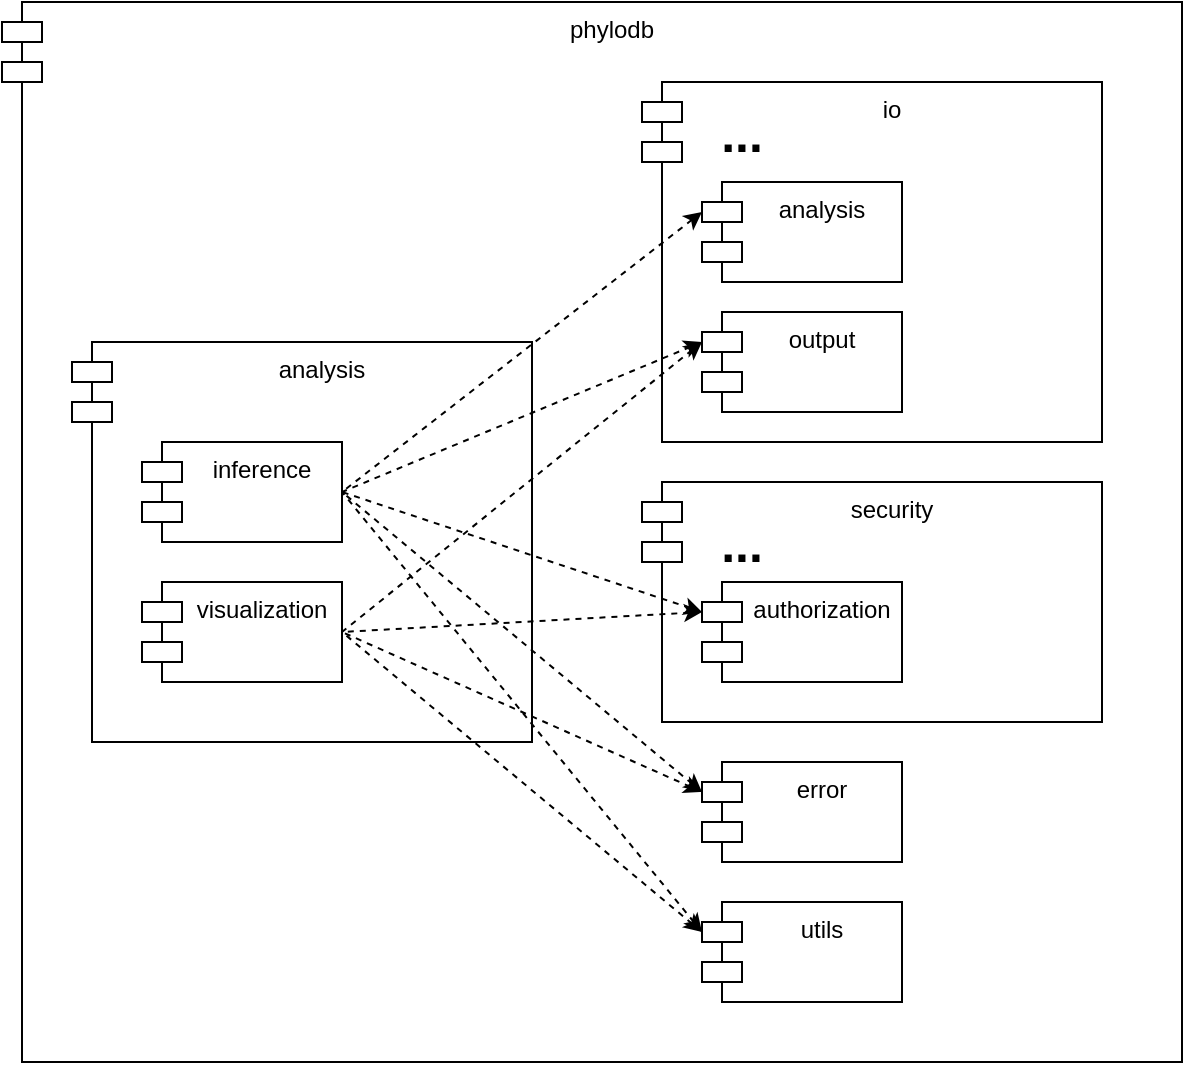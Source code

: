 <mxfile version="13.6.9" type="device"><diagram id="UPmjvozMaCKuwT6zXFWN" name="Page-1"><mxGraphModel dx="1038" dy="631" grid="1" gridSize="10" guides="1" tooltips="1" connect="1" arrows="1" fold="1" page="1" pageScale="1" pageWidth="850" pageHeight="1100" math="0" shadow="0"><root><mxCell id="0"/><mxCell id="1" parent="0"/><mxCell id="3vbkq6hpBi2qRWNXZBqF-39" value="phylodb" style="shape=module;align=left;spacingLeft=20;align=center;verticalAlign=top;fillColor=none;" parent="1" vertex="1"><mxGeometry x="130" y="285" width="590" height="530" as="geometry"/></mxCell><mxCell id="3vbkq6hpBi2qRWNXZBqF-26" value="analysis" style="shape=module;align=left;spacingLeft=20;align=center;verticalAlign=top;fillColor=none;" parent="1" vertex="1"><mxGeometry x="165" y="455" width="230" height="200" as="geometry"/></mxCell><mxCell id="3vbkq6hpBi2qRWNXZBqF-3" value="visualization" style="shape=module;align=left;spacingLeft=20;align=center;verticalAlign=top;" parent="1" vertex="1"><mxGeometry x="200" y="575" width="100" height="50" as="geometry"/></mxCell><mxCell id="3vbkq6hpBi2qRWNXZBqF-7" value="error" style="shape=module;align=left;spacingLeft=20;align=center;verticalAlign=top;" parent="1" vertex="1"><mxGeometry x="480" y="665" width="100" height="50" as="geometry"/></mxCell><mxCell id="3vbkq6hpBi2qRWNXZBqF-8" value="utils" style="shape=module;align=left;spacingLeft=20;align=center;verticalAlign=top;" parent="1" vertex="1"><mxGeometry x="480" y="735" width="100" height="50" as="geometry"/></mxCell><mxCell id="3vbkq6hpBi2qRWNXZBqF-21" value="inference" style="shape=module;align=left;spacingLeft=20;align=center;verticalAlign=top;" parent="1" vertex="1"><mxGeometry x="200" y="505" width="100" height="50" as="geometry"/></mxCell><mxCell id="3vbkq6hpBi2qRWNXZBqF-23" value="" style="endArrow=none;dashed=1;html=1;exitX=0;exitY=0;exitDx=0;exitDy=15;exitPerimeter=0;startArrow=classic;startFill=1;entryX=1;entryY=0.5;entryDx=0;entryDy=0;" parent="1" source="3vbkq6hpBi2qRWNXZBqF-8" target="3vbkq6hpBi2qRWNXZBqF-3" edge="1"><mxGeometry width="50" height="50" relative="1" as="geometry"><mxPoint x="330" y="645" as="sourcePoint"/><mxPoint x="290" y="625" as="targetPoint"/></mxGeometry></mxCell><mxCell id="3vbkq6hpBi2qRWNXZBqF-27" value="" style="endArrow=none;dashed=1;html=1;exitX=0;exitY=0;exitDx=0;exitDy=15;exitPerimeter=0;startArrow=classic;startFill=1;entryX=1;entryY=0.5;entryDx=0;entryDy=0;" parent="1" source="3vbkq6hpBi2qRWNXZBqF-7" target="3vbkq6hpBi2qRWNXZBqF-3" edge="1"><mxGeometry width="50" height="50" relative="1" as="geometry"><mxPoint x="460" y="560" as="sourcePoint"/><mxPoint x="340" y="525" as="targetPoint"/></mxGeometry></mxCell><mxCell id="3vbkq6hpBi2qRWNXZBqF-28" value="io" style="shape=module;align=left;spacingLeft=20;align=center;verticalAlign=top;fillColor=none;" parent="1" vertex="1"><mxGeometry x="450" y="325" width="230" height="180" as="geometry"/></mxCell><mxCell id="3vbkq6hpBi2qRWNXZBqF-29" value="output" style="shape=module;align=left;spacingLeft=20;align=center;verticalAlign=top;" parent="1" vertex="1"><mxGeometry x="480" y="440" width="100" height="50" as="geometry"/></mxCell><mxCell id="3vbkq6hpBi2qRWNXZBqF-31" value="analysis" style="shape=module;align=left;spacingLeft=20;align=center;verticalAlign=top;" parent="1" vertex="1"><mxGeometry x="480" y="375" width="100" height="50" as="geometry"/></mxCell><mxCell id="3vbkq6hpBi2qRWNXZBqF-32" value="" style="endArrow=none;dashed=1;html=1;exitX=0;exitY=0;exitDx=0;exitDy=15;exitPerimeter=0;startArrow=classic;startFill=1;entryX=1;entryY=0.5;entryDx=0;entryDy=0;" parent="1" source="3vbkq6hpBi2qRWNXZBqF-29" target="3vbkq6hpBi2qRWNXZBqF-3" edge="1"><mxGeometry width="50" height="50" relative="1" as="geometry"><mxPoint x="460" y="555" as="sourcePoint"/><mxPoint x="340" y="525" as="targetPoint"/></mxGeometry></mxCell><mxCell id="3vbkq6hpBi2qRWNXZBqF-34" value="" style="endArrow=none;dashed=1;html=1;exitX=0;exitY=0;exitDx=0;exitDy=15;exitPerimeter=0;startArrow=classic;startFill=1;entryX=1;entryY=0.5;entryDx=0;entryDy=0;" parent="1" source="3vbkq6hpBi2qRWNXZBqF-31" target="3vbkq6hpBi2qRWNXZBqF-21" edge="1"><mxGeometry width="50" height="50" relative="1" as="geometry"><mxPoint x="490" y="470" as="sourcePoint"/><mxPoint x="340" y="525" as="targetPoint"/></mxGeometry></mxCell><mxCell id="3vbkq6hpBi2qRWNXZBqF-36" value="" style="endArrow=none;dashed=1;html=1;exitX=0;exitY=0;exitDx=0;exitDy=15;exitPerimeter=0;startArrow=classic;startFill=1;entryX=1;entryY=0.5;entryDx=0;entryDy=0;" parent="1" source="3vbkq6hpBi2qRWNXZBqF-7" target="3vbkq6hpBi2qRWNXZBqF-21" edge="1"><mxGeometry width="50" height="50" relative="1" as="geometry"><mxPoint x="490" y="330" as="sourcePoint"/><mxPoint x="340" y="440" as="targetPoint"/></mxGeometry></mxCell><mxCell id="3vbkq6hpBi2qRWNXZBqF-37" value="" style="endArrow=none;dashed=1;html=1;exitX=0;exitY=0;exitDx=0;exitDy=15;exitPerimeter=0;startArrow=classic;startFill=1;entryX=1;entryY=0.5;entryDx=0;entryDy=0;" parent="1" source="3vbkq6hpBi2qRWNXZBqF-8" target="3vbkq6hpBi2qRWNXZBqF-21" edge="1"><mxGeometry width="50" height="50" relative="1" as="geometry"><mxPoint x="460" y="555" as="sourcePoint"/><mxPoint x="330" y="435" as="targetPoint"/></mxGeometry></mxCell><mxCell id="3vbkq6hpBi2qRWNXZBqF-38" value="" style="endArrow=none;dashed=1;html=1;exitX=0;exitY=0;exitDx=0;exitDy=15;exitPerimeter=0;startArrow=classic;startFill=1;entryX=1;entryY=0.5;entryDx=0;entryDy=0;" parent="1" source="3vbkq6hpBi2qRWNXZBqF-29" target="3vbkq6hpBi2qRWNXZBqF-21" edge="1"><mxGeometry width="50" height="50" relative="1" as="geometry"><mxPoint x="460" y="630" as="sourcePoint"/><mxPoint x="340" y="445" as="targetPoint"/></mxGeometry></mxCell><mxCell id="3vbkq6hpBi2qRWNXZBqF-44" value="&lt;b&gt;&lt;font style=&quot;font-size: 25px&quot;&gt;...&lt;/font&gt;&lt;/b&gt;" style="text;html=1;strokeColor=none;fillColor=none;align=center;verticalAlign=middle;whiteSpace=wrap;rounded=0;" parent="1" vertex="1"><mxGeometry x="480" y="340" width="40" height="20" as="geometry"/></mxCell><mxCell id="3vbkq6hpBi2qRWNXZBqF-46" value="security" style="shape=module;align=left;spacingLeft=20;align=center;verticalAlign=top;fillColor=none;" parent="1" vertex="1"><mxGeometry x="450" y="525" width="230" height="120" as="geometry"/></mxCell><mxCell id="3vbkq6hpBi2qRWNXZBqF-47" value="&lt;b&gt;&lt;font style=&quot;font-size: 25px&quot;&gt;...&lt;/font&gt;&lt;/b&gt;" style="text;html=1;strokeColor=none;fillColor=none;align=center;verticalAlign=middle;whiteSpace=wrap;rounded=0;" parent="1" vertex="1"><mxGeometry x="480" y="545" width="40" height="20" as="geometry"/></mxCell><mxCell id="3vbkq6hpBi2qRWNXZBqF-50" value="authorization" style="shape=module;align=left;spacingLeft=20;align=center;verticalAlign=top;" parent="1" vertex="1"><mxGeometry x="480" y="575" width="100" height="50" as="geometry"/></mxCell><mxCell id="3vbkq6hpBi2qRWNXZBqF-52" style="edgeStyle=orthogonalEdgeStyle;rounded=0;orthogonalLoop=1;jettySize=auto;html=1;exitX=0.5;exitY=1;exitDx=0;exitDy=0;" parent="1" source="3vbkq6hpBi2qRWNXZBqF-39" target="3vbkq6hpBi2qRWNXZBqF-39" edge="1"><mxGeometry relative="1" as="geometry"/></mxCell><mxCell id="3vbkq6hpBi2qRWNXZBqF-53" value="" style="endArrow=none;dashed=1;html=1;exitX=0;exitY=0;exitDx=0;exitDy=15;exitPerimeter=0;startArrow=classic;startFill=1;entryX=1;entryY=0.5;entryDx=0;entryDy=0;" parent="1" source="3vbkq6hpBi2qRWNXZBqF-50" target="3vbkq6hpBi2qRWNXZBqF-21" edge="1"><mxGeometry width="50" height="50" relative="1" as="geometry"><mxPoint x="490" y="400" as="sourcePoint"/><mxPoint x="310" y="540" as="targetPoint"/></mxGeometry></mxCell><mxCell id="3vbkq6hpBi2qRWNXZBqF-54" value="" style="endArrow=none;dashed=1;html=1;exitX=0;exitY=0;exitDx=0;exitDy=15;exitPerimeter=0;startArrow=classic;startFill=1;entryX=1;entryY=0.5;entryDx=0;entryDy=0;" parent="1" source="3vbkq6hpBi2qRWNXZBqF-50" target="3vbkq6hpBi2qRWNXZBqF-3" edge="1"><mxGeometry width="50" height="50" relative="1" as="geometry"><mxPoint x="490" y="600" as="sourcePoint"/><mxPoint x="310" y="540" as="targetPoint"/></mxGeometry></mxCell></root></mxGraphModel></diagram></mxfile>